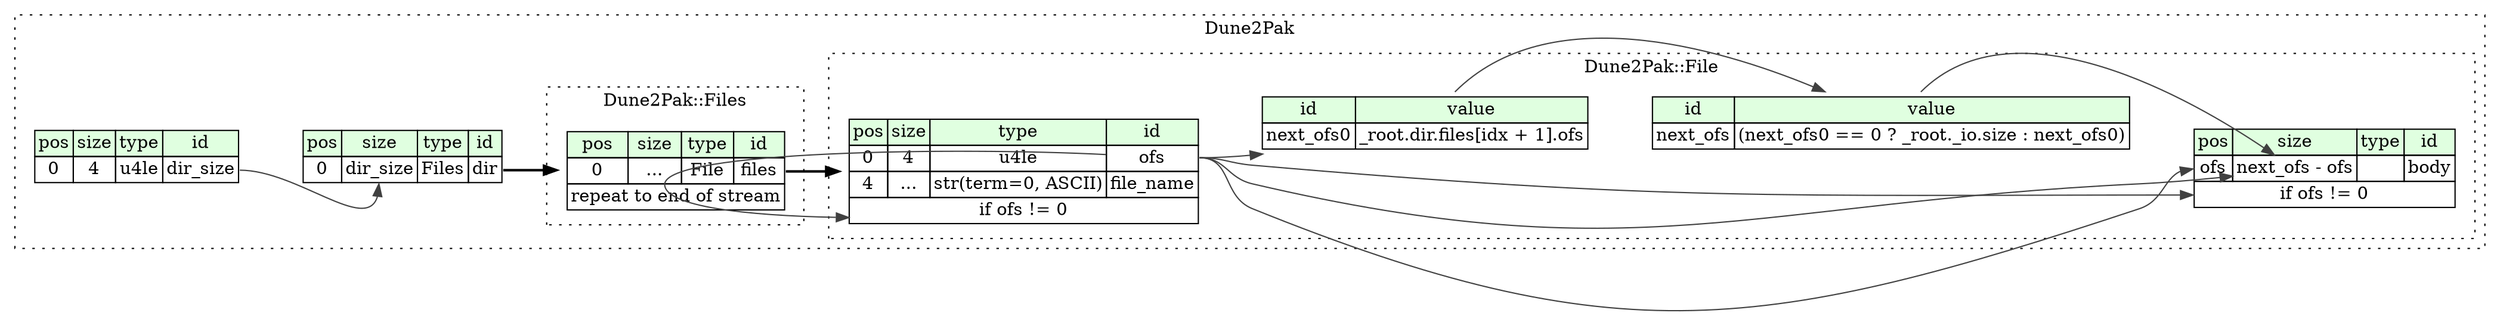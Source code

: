 digraph {
	rankdir=LR;
	node [shape=plaintext];
	subgraph cluster__dune_2_pak {
		label="Dune2Pak";
		graph[style=dotted];

		dune_2_pak__seq [label=<<TABLE BORDER="0" CELLBORDER="1" CELLSPACING="0">
			<TR><TD BGCOLOR="#E0FFE0">pos</TD><TD BGCOLOR="#E0FFE0">size</TD><TD BGCOLOR="#E0FFE0">type</TD><TD BGCOLOR="#E0FFE0">id</TD></TR>
			<TR><TD PORT="dir_pos">0</TD><TD PORT="dir_size">dir_size</TD><TD>Files</TD><TD PORT="dir_type">dir</TD></TR>
		</TABLE>>];
		dune_2_pak__inst__dir_size [label=<<TABLE BORDER="0" CELLBORDER="1" CELLSPACING="0">
			<TR><TD BGCOLOR="#E0FFE0">pos</TD><TD BGCOLOR="#E0FFE0">size</TD><TD BGCOLOR="#E0FFE0">type</TD><TD BGCOLOR="#E0FFE0">id</TD></TR>
			<TR><TD PORT="dir_size_pos">0</TD><TD PORT="dir_size_size">4</TD><TD>u4le</TD><TD PORT="dir_size_type">dir_size</TD></TR>
		</TABLE>>];
		subgraph cluster__file {
			label="Dune2Pak::File";
			graph[style=dotted];

			file__seq [label=<<TABLE BORDER="0" CELLBORDER="1" CELLSPACING="0">
				<TR><TD BGCOLOR="#E0FFE0">pos</TD><TD BGCOLOR="#E0FFE0">size</TD><TD BGCOLOR="#E0FFE0">type</TD><TD BGCOLOR="#E0FFE0">id</TD></TR>
				<TR><TD PORT="ofs_pos">0</TD><TD PORT="ofs_size">4</TD><TD>u4le</TD><TD PORT="ofs_type">ofs</TD></TR>
				<TR><TD PORT="file_name_pos">4</TD><TD PORT="file_name_size">...</TD><TD>str(term=0, ASCII)</TD><TD PORT="file_name_type">file_name</TD></TR>
				<TR><TD COLSPAN="4" PORT="file_name__if">if ofs != 0</TD></TR>
			</TABLE>>];
			file__inst__body [label=<<TABLE BORDER="0" CELLBORDER="1" CELLSPACING="0">
				<TR><TD BGCOLOR="#E0FFE0">pos</TD><TD BGCOLOR="#E0FFE0">size</TD><TD BGCOLOR="#E0FFE0">type</TD><TD BGCOLOR="#E0FFE0">id</TD></TR>
				<TR><TD PORT="body_pos">ofs</TD><TD PORT="body_size">next_ofs - ofs</TD><TD></TD><TD PORT="body_type">body</TD></TR>
				<TR><TD COLSPAN="4" PORT="body__if">if ofs != 0</TD></TR>
			</TABLE>>];
			file__inst__next_ofs [label=<<TABLE BORDER="0" CELLBORDER="1" CELLSPACING="0">
				<TR><TD BGCOLOR="#E0FFE0">id</TD><TD BGCOLOR="#E0FFE0">value</TD></TR>
				<TR><TD>next_ofs</TD><TD>(next_ofs0 == 0 ? _root._io.size : next_ofs0)</TD></TR>
			</TABLE>>];
			file__inst__next_ofs0 [label=<<TABLE BORDER="0" CELLBORDER="1" CELLSPACING="0">
				<TR><TD BGCOLOR="#E0FFE0">id</TD><TD BGCOLOR="#E0FFE0">value</TD></TR>
				<TR><TD>next_ofs0</TD><TD>_root.dir.files[idx + 1].ofs</TD></TR>
			</TABLE>>];
		}
		subgraph cluster__files {
			label="Dune2Pak::Files";
			graph[style=dotted];

			files__seq [label=<<TABLE BORDER="0" CELLBORDER="1" CELLSPACING="0">
				<TR><TD BGCOLOR="#E0FFE0">pos</TD><TD BGCOLOR="#E0FFE0">size</TD><TD BGCOLOR="#E0FFE0">type</TD><TD BGCOLOR="#E0FFE0">id</TD></TR>
				<TR><TD PORT="files_pos">0</TD><TD PORT="files_size">...</TD><TD>File</TD><TD PORT="files_type">files</TD></TR>
				<TR><TD COLSPAN="4" PORT="files__repeat">repeat to end of stream</TD></TR>
			</TABLE>>];
		}
	}
	dune_2_pak__inst__dir_size:dir_size_type -> dune_2_pak__seq:dir_size [color="#404040"];
	dune_2_pak__seq:dir_type -> files__seq [style=bold];
	file__seq:ofs_type -> file__seq:file_name__if [color="#404040"];
	file__seq:ofs_type -> file__inst__body:body_pos [color="#404040"];
	file__inst__next_ofs:next_ofs_type -> file__inst__body:body_size [color="#404040"];
	file__seq:ofs_type -> file__inst__body:body_size [color="#404040"];
	file__seq:ofs_type -> file__inst__body:body__if [color="#404040"];
	file__inst__next_ofs0:next_ofs0_type -> file__inst__next_ofs [color="#404040"];
	file__seq:ofs_type -> file__inst__next_ofs0 [color="#404040"];
	files__seq:files_type -> file__seq [style=bold];
}
